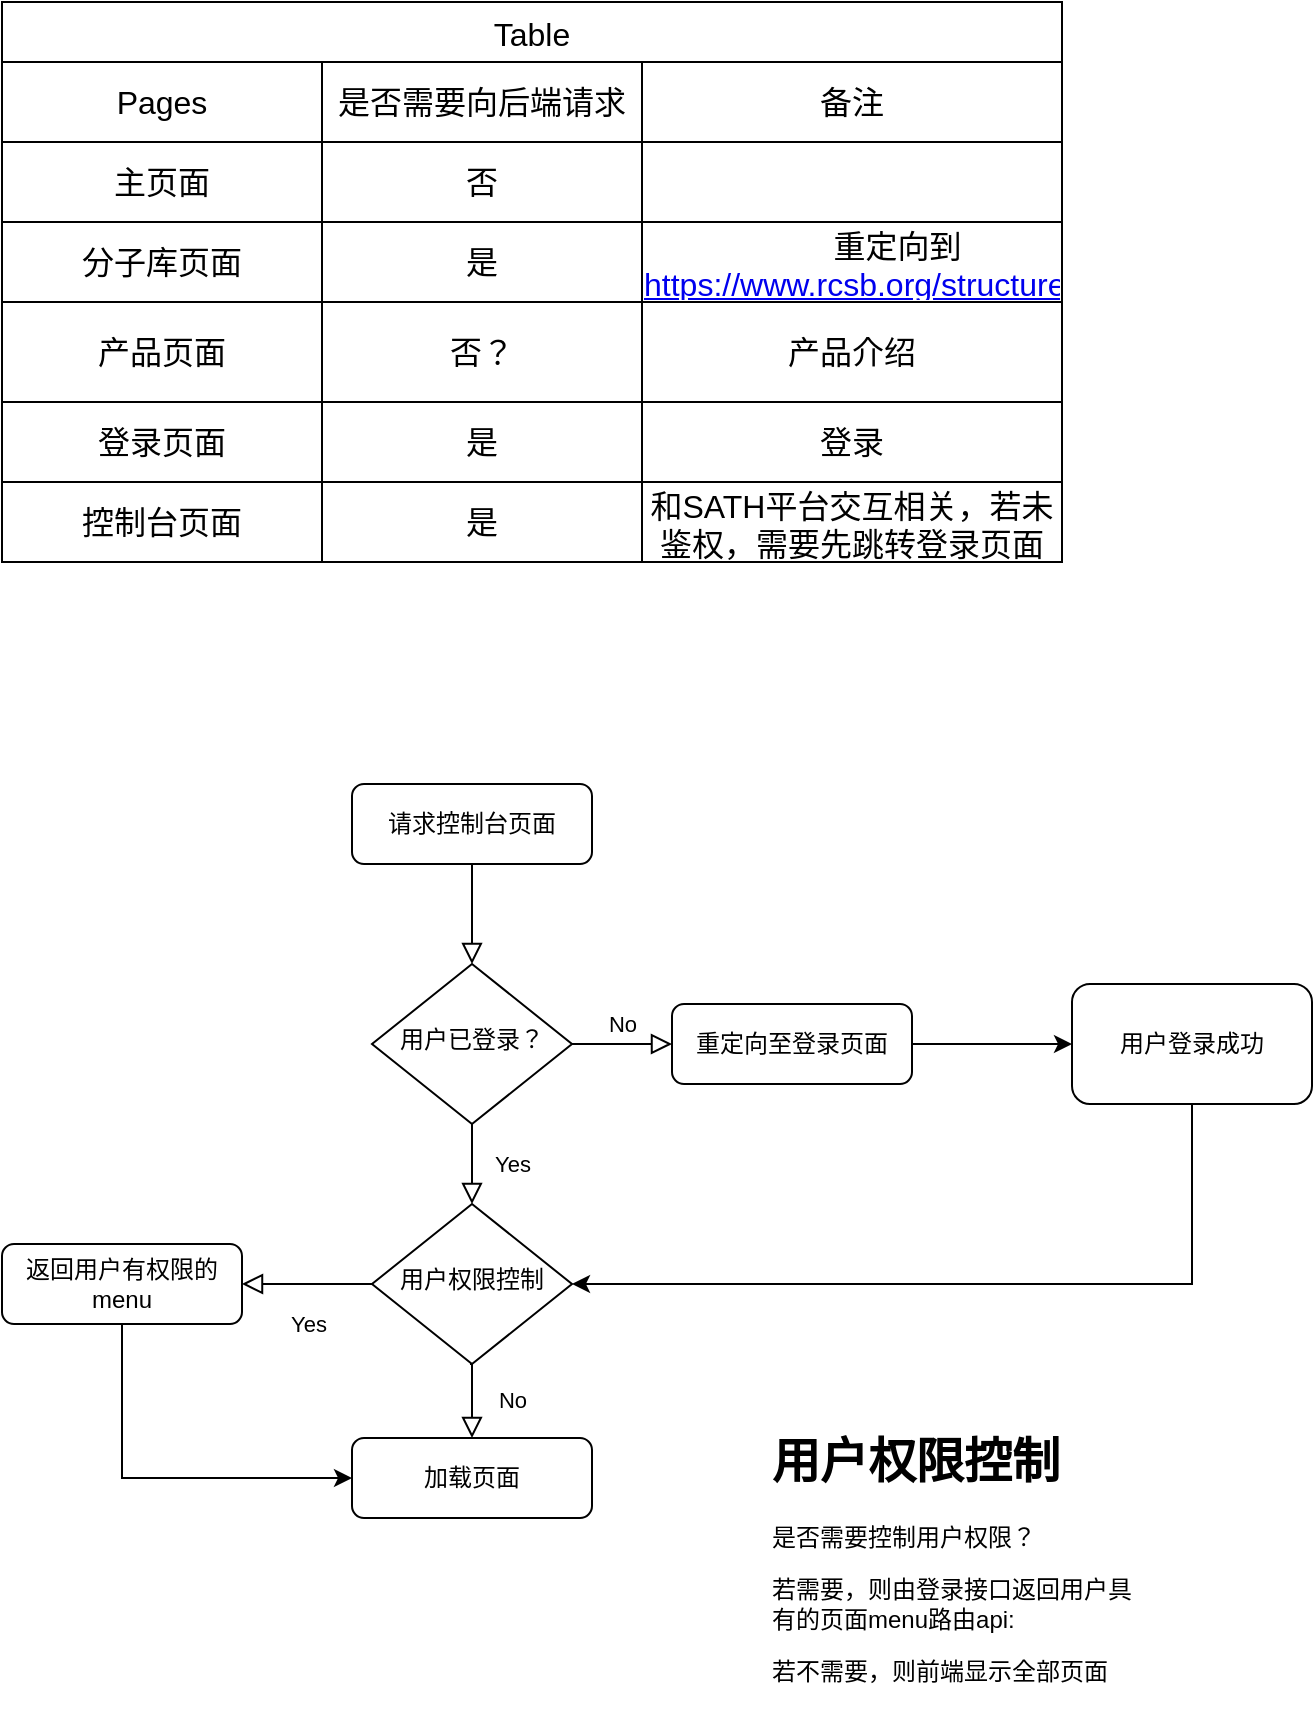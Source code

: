 <mxfile version="21.7.2" type="github">
  <diagram name="第 1 页" id="pu-yci3ryIJU3I6pywFl">
    <mxGraphModel dx="1050" dy="638" grid="1" gridSize="10" guides="1" tooltips="1" connect="1" arrows="1" fold="1" page="1" pageScale="1" pageWidth="827" pageHeight="1169" math="0" shadow="0">
      <root>
        <mxCell id="0" />
        <mxCell id="1" parent="0" />
        <mxCell id="Os3PzlcSdva7aXKXOIUQ-2" value="Table" style="shape=table;startSize=30;container=1;collapsible=0;childLayout=tableLayout;strokeColor=default;fontSize=16;" parent="1" vertex="1">
          <mxGeometry x="30" y="260" width="530" height="280.0" as="geometry" />
        </mxCell>
        <mxCell id="Os3PzlcSdva7aXKXOIUQ-3" value="" style="shape=tableRow;horizontal=0;startSize=0;swimlaneHead=0;swimlaneBody=0;strokeColor=inherit;top=0;left=0;bottom=0;right=0;collapsible=0;dropTarget=0;fillColor=none;points=[[0,0.5],[1,0.5]];portConstraint=eastwest;fontSize=16;" parent="Os3PzlcSdva7aXKXOIUQ-2" vertex="1">
          <mxGeometry y="30" width="530" height="40" as="geometry" />
        </mxCell>
        <mxCell id="Os3PzlcSdva7aXKXOIUQ-4" value="Pages" style="shape=partialRectangle;html=1;whiteSpace=wrap;connectable=0;strokeColor=inherit;overflow=hidden;fillColor=none;top=0;left=0;bottom=0;right=0;pointerEvents=1;fontSize=16;" parent="Os3PzlcSdva7aXKXOIUQ-3" vertex="1">
          <mxGeometry width="160" height="40" as="geometry">
            <mxRectangle width="160" height="40" as="alternateBounds" />
          </mxGeometry>
        </mxCell>
        <mxCell id="Os3PzlcSdva7aXKXOIUQ-6" value="是否需要向后端请求" style="shape=partialRectangle;html=1;whiteSpace=wrap;connectable=0;strokeColor=inherit;overflow=hidden;fillColor=none;top=0;left=0;bottom=0;right=0;pointerEvents=1;fontSize=16;" parent="Os3PzlcSdva7aXKXOIUQ-3" vertex="1">
          <mxGeometry x="160" width="160" height="40" as="geometry">
            <mxRectangle width="160" height="40" as="alternateBounds" />
          </mxGeometry>
        </mxCell>
        <mxCell id="Os3PzlcSdva7aXKXOIUQ-18" value="备注" style="shape=partialRectangle;html=1;whiteSpace=wrap;connectable=0;strokeColor=inherit;overflow=hidden;fillColor=none;top=0;left=0;bottom=0;right=0;pointerEvents=1;fontSize=16;" parent="Os3PzlcSdva7aXKXOIUQ-3" vertex="1">
          <mxGeometry x="320" width="210" height="40" as="geometry">
            <mxRectangle width="210" height="40" as="alternateBounds" />
          </mxGeometry>
        </mxCell>
        <mxCell id="Os3PzlcSdva7aXKXOIUQ-7" value="" style="shape=tableRow;horizontal=0;startSize=0;swimlaneHead=0;swimlaneBody=0;strokeColor=inherit;top=0;left=0;bottom=0;right=0;collapsible=0;dropTarget=0;fillColor=none;points=[[0,0.5],[1,0.5]];portConstraint=eastwest;fontSize=16;" parent="Os3PzlcSdva7aXKXOIUQ-2" vertex="1">
          <mxGeometry y="70" width="530" height="40" as="geometry" />
        </mxCell>
        <mxCell id="Os3PzlcSdva7aXKXOIUQ-8" value="主页面" style="shape=partialRectangle;html=1;whiteSpace=wrap;connectable=0;strokeColor=inherit;overflow=hidden;fillColor=none;top=0;left=0;bottom=0;right=0;pointerEvents=1;fontSize=16;" parent="Os3PzlcSdva7aXKXOIUQ-7" vertex="1">
          <mxGeometry width="160" height="40" as="geometry">
            <mxRectangle width="160" height="40" as="alternateBounds" />
          </mxGeometry>
        </mxCell>
        <mxCell id="Os3PzlcSdva7aXKXOIUQ-10" value="否" style="shape=partialRectangle;html=1;whiteSpace=wrap;connectable=0;strokeColor=inherit;overflow=hidden;fillColor=none;top=0;left=0;bottom=0;right=0;pointerEvents=1;fontSize=16;" parent="Os3PzlcSdva7aXKXOIUQ-7" vertex="1">
          <mxGeometry x="160" width="160" height="40" as="geometry">
            <mxRectangle width="160" height="40" as="alternateBounds" />
          </mxGeometry>
        </mxCell>
        <mxCell id="Os3PzlcSdva7aXKXOIUQ-19" style="shape=partialRectangle;html=1;whiteSpace=wrap;connectable=0;strokeColor=inherit;overflow=hidden;fillColor=none;top=0;left=0;bottom=0;right=0;pointerEvents=1;fontSize=16;" parent="Os3PzlcSdva7aXKXOIUQ-7" vertex="1">
          <mxGeometry x="320" width="210" height="40" as="geometry">
            <mxRectangle width="210" height="40" as="alternateBounds" />
          </mxGeometry>
        </mxCell>
        <mxCell id="Os3PzlcSdva7aXKXOIUQ-11" value="" style="shape=tableRow;horizontal=0;startSize=0;swimlaneHead=0;swimlaneBody=0;strokeColor=inherit;top=0;left=0;bottom=0;right=0;collapsible=0;dropTarget=0;fillColor=none;points=[[0,0.5],[1,0.5]];portConstraint=eastwest;fontSize=16;" parent="Os3PzlcSdva7aXKXOIUQ-2" vertex="1">
          <mxGeometry y="110" width="530" height="40" as="geometry" />
        </mxCell>
        <mxCell id="Os3PzlcSdva7aXKXOIUQ-12" value="分子库页面" style="shape=partialRectangle;html=1;whiteSpace=wrap;connectable=0;strokeColor=inherit;overflow=hidden;fillColor=none;top=0;left=0;bottom=0;right=0;pointerEvents=1;fontSize=16;" parent="Os3PzlcSdva7aXKXOIUQ-11" vertex="1">
          <mxGeometry width="160" height="40" as="geometry">
            <mxRectangle width="160" height="40" as="alternateBounds" />
          </mxGeometry>
        </mxCell>
        <mxCell id="Os3PzlcSdva7aXKXOIUQ-14" value="是" style="shape=partialRectangle;html=1;whiteSpace=wrap;connectable=0;strokeColor=inherit;overflow=hidden;fillColor=none;top=0;left=0;bottom=0;right=0;pointerEvents=1;fontSize=16;" parent="Os3PzlcSdva7aXKXOIUQ-11" vertex="1">
          <mxGeometry x="160" width="160" height="40" as="geometry">
            <mxRectangle width="160" height="40" as="alternateBounds" />
          </mxGeometry>
        </mxCell>
        <mxCell id="Os3PzlcSdva7aXKXOIUQ-20" value="重定向到&lt;a href=&quot;https://www.rcsb.org/structure/7T8X&quot;&gt;https://www.rcsb.org/structure/7T8X&lt;/a&gt;" style="shape=partialRectangle;html=1;whiteSpace=wrap;connectable=0;strokeColor=inherit;overflow=hidden;fillColor=none;top=0;left=0;bottom=0;right=0;pointerEvents=1;fontSize=16;" parent="Os3PzlcSdva7aXKXOIUQ-11" vertex="1">
          <mxGeometry x="320" width="210" height="40" as="geometry">
            <mxRectangle width="210" height="40" as="alternateBounds" />
          </mxGeometry>
        </mxCell>
        <mxCell id="Os3PzlcSdva7aXKXOIUQ-21" style="shape=tableRow;horizontal=0;startSize=0;swimlaneHead=0;swimlaneBody=0;strokeColor=inherit;top=0;left=0;bottom=0;right=0;collapsible=0;dropTarget=0;fillColor=none;points=[[0,0.5],[1,0.5]];portConstraint=eastwest;fontSize=16;" parent="Os3PzlcSdva7aXKXOIUQ-2" vertex="1">
          <mxGeometry y="150" width="530" height="50" as="geometry" />
        </mxCell>
        <mxCell id="Os3PzlcSdva7aXKXOIUQ-22" value="产品页面" style="shape=partialRectangle;html=1;whiteSpace=wrap;connectable=0;strokeColor=inherit;overflow=hidden;fillColor=none;top=0;left=0;bottom=0;right=0;pointerEvents=1;fontSize=16;" parent="Os3PzlcSdva7aXKXOIUQ-21" vertex="1">
          <mxGeometry width="160" height="50" as="geometry">
            <mxRectangle width="160" height="50" as="alternateBounds" />
          </mxGeometry>
        </mxCell>
        <mxCell id="Os3PzlcSdva7aXKXOIUQ-24" value="否？" style="shape=partialRectangle;html=1;whiteSpace=wrap;connectable=0;strokeColor=inherit;overflow=hidden;fillColor=none;top=0;left=0;bottom=0;right=0;pointerEvents=1;fontSize=16;" parent="Os3PzlcSdva7aXKXOIUQ-21" vertex="1">
          <mxGeometry x="160" width="160" height="50" as="geometry">
            <mxRectangle width="160" height="50" as="alternateBounds" />
          </mxGeometry>
        </mxCell>
        <mxCell id="Os3PzlcSdva7aXKXOIUQ-25" value="产品介绍" style="shape=partialRectangle;html=1;whiteSpace=wrap;connectable=0;strokeColor=inherit;overflow=hidden;fillColor=none;top=0;left=0;bottom=0;right=0;pointerEvents=1;fontSize=16;" parent="Os3PzlcSdva7aXKXOIUQ-21" vertex="1">
          <mxGeometry x="320" width="210" height="50" as="geometry">
            <mxRectangle width="210" height="50" as="alternateBounds" />
          </mxGeometry>
        </mxCell>
        <mxCell id="Os3PzlcSdva7aXKXOIUQ-26" style="shape=tableRow;horizontal=0;startSize=0;swimlaneHead=0;swimlaneBody=0;strokeColor=inherit;top=0;left=0;bottom=0;right=0;collapsible=0;dropTarget=0;fillColor=none;points=[[0,0.5],[1,0.5]];portConstraint=eastwest;fontSize=16;" parent="Os3PzlcSdva7aXKXOIUQ-2" vertex="1">
          <mxGeometry y="200" width="530" height="40" as="geometry" />
        </mxCell>
        <mxCell id="Os3PzlcSdva7aXKXOIUQ-27" value="登录页面" style="shape=partialRectangle;html=1;whiteSpace=wrap;connectable=0;strokeColor=inherit;overflow=hidden;fillColor=none;top=0;left=0;bottom=0;right=0;pointerEvents=1;fontSize=16;" parent="Os3PzlcSdva7aXKXOIUQ-26" vertex="1">
          <mxGeometry width="160" height="40" as="geometry">
            <mxRectangle width="160" height="40" as="alternateBounds" />
          </mxGeometry>
        </mxCell>
        <mxCell id="Os3PzlcSdva7aXKXOIUQ-29" value="是" style="shape=partialRectangle;html=1;whiteSpace=wrap;connectable=0;strokeColor=inherit;overflow=hidden;fillColor=none;top=0;left=0;bottom=0;right=0;pointerEvents=1;fontSize=16;" parent="Os3PzlcSdva7aXKXOIUQ-26" vertex="1">
          <mxGeometry x="160" width="160" height="40" as="geometry">
            <mxRectangle width="160" height="40" as="alternateBounds" />
          </mxGeometry>
        </mxCell>
        <mxCell id="Os3PzlcSdva7aXKXOIUQ-30" value="登录" style="shape=partialRectangle;html=1;whiteSpace=wrap;connectable=0;strokeColor=inherit;overflow=hidden;fillColor=none;top=0;left=0;bottom=0;right=0;pointerEvents=1;fontSize=16;" parent="Os3PzlcSdva7aXKXOIUQ-26" vertex="1">
          <mxGeometry x="320" width="210" height="40" as="geometry">
            <mxRectangle width="210" height="40" as="alternateBounds" />
          </mxGeometry>
        </mxCell>
        <mxCell id="Os3PzlcSdva7aXKXOIUQ-31" style="shape=tableRow;horizontal=0;startSize=0;swimlaneHead=0;swimlaneBody=0;strokeColor=inherit;top=0;left=0;bottom=0;right=0;collapsible=0;dropTarget=0;fillColor=none;points=[[0,0.5],[1,0.5]];portConstraint=eastwest;fontSize=16;" parent="Os3PzlcSdva7aXKXOIUQ-2" vertex="1">
          <mxGeometry y="240" width="530" height="40" as="geometry" />
        </mxCell>
        <mxCell id="Os3PzlcSdva7aXKXOIUQ-32" value="控制台页面" style="shape=partialRectangle;html=1;whiteSpace=wrap;connectable=0;strokeColor=inherit;overflow=hidden;fillColor=none;top=0;left=0;bottom=0;right=0;pointerEvents=1;fontSize=16;" parent="Os3PzlcSdva7aXKXOIUQ-31" vertex="1">
          <mxGeometry width="160" height="40" as="geometry">
            <mxRectangle width="160" height="40" as="alternateBounds" />
          </mxGeometry>
        </mxCell>
        <mxCell id="Os3PzlcSdva7aXKXOIUQ-34" value="是" style="shape=partialRectangle;html=1;whiteSpace=wrap;connectable=0;strokeColor=inherit;overflow=hidden;fillColor=none;top=0;left=0;bottom=0;right=0;pointerEvents=1;fontSize=16;" parent="Os3PzlcSdva7aXKXOIUQ-31" vertex="1">
          <mxGeometry x="160" width="160" height="40" as="geometry">
            <mxRectangle width="160" height="40" as="alternateBounds" />
          </mxGeometry>
        </mxCell>
        <mxCell id="Os3PzlcSdva7aXKXOIUQ-35" value="和SATH平台交互相关，若未鉴权，需要先跳转登录页面" style="shape=partialRectangle;html=1;whiteSpace=wrap;connectable=0;strokeColor=inherit;overflow=hidden;fillColor=none;top=0;left=0;bottom=0;right=0;pointerEvents=1;fontSize=16;" parent="Os3PzlcSdva7aXKXOIUQ-31" vertex="1">
          <mxGeometry x="320" width="210" height="40" as="geometry">
            <mxRectangle width="210" height="40" as="alternateBounds" />
          </mxGeometry>
        </mxCell>
        <mxCell id="Os3PzlcSdva7aXKXOIUQ-36" value="" style="rounded=0;html=1;jettySize=auto;orthogonalLoop=1;fontSize=11;endArrow=block;endFill=0;endSize=8;strokeWidth=1;shadow=0;labelBackgroundColor=none;edgeStyle=orthogonalEdgeStyle;" parent="1" source="Os3PzlcSdva7aXKXOIUQ-37" target="Os3PzlcSdva7aXKXOIUQ-40" edge="1">
          <mxGeometry relative="1" as="geometry" />
        </mxCell>
        <mxCell id="Os3PzlcSdva7aXKXOIUQ-37" value="请求控制台页面" style="rounded=1;whiteSpace=wrap;html=1;fontSize=12;glass=0;strokeWidth=1;shadow=0;" parent="1" vertex="1">
          <mxGeometry x="205" y="651" width="120" height="40" as="geometry" />
        </mxCell>
        <mxCell id="Os3PzlcSdva7aXKXOIUQ-38" value="Yes" style="rounded=0;html=1;jettySize=auto;orthogonalLoop=1;fontSize=11;endArrow=block;endFill=0;endSize=8;strokeWidth=1;shadow=0;labelBackgroundColor=none;edgeStyle=orthogonalEdgeStyle;" parent="1" source="Os3PzlcSdva7aXKXOIUQ-40" edge="1">
          <mxGeometry y="20" relative="1" as="geometry">
            <mxPoint as="offset" />
            <mxPoint x="265" y="861" as="targetPoint" />
          </mxGeometry>
        </mxCell>
        <mxCell id="Os3PzlcSdva7aXKXOIUQ-39" value="No" style="edgeStyle=orthogonalEdgeStyle;rounded=0;html=1;jettySize=auto;orthogonalLoop=1;fontSize=11;endArrow=block;endFill=0;endSize=8;strokeWidth=1;shadow=0;labelBackgroundColor=none;" parent="1" source="Os3PzlcSdva7aXKXOIUQ-40" target="Os3PzlcSdva7aXKXOIUQ-41" edge="1">
          <mxGeometry y="10" relative="1" as="geometry">
            <mxPoint as="offset" />
          </mxGeometry>
        </mxCell>
        <mxCell id="Os3PzlcSdva7aXKXOIUQ-40" value="用户已登录？" style="rhombus;whiteSpace=wrap;html=1;shadow=0;fontFamily=Helvetica;fontSize=12;align=center;strokeWidth=1;spacing=6;spacingTop=-4;" parent="1" vertex="1">
          <mxGeometry x="215" y="741" width="100" height="80" as="geometry" />
        </mxCell>
        <mxCell id="Os3PzlcSdva7aXKXOIUQ-51" value="" style="edgeStyle=orthogonalEdgeStyle;rounded=0;orthogonalLoop=1;jettySize=auto;html=1;" parent="1" source="Os3PzlcSdva7aXKXOIUQ-41" target="Os3PzlcSdva7aXKXOIUQ-50" edge="1">
          <mxGeometry relative="1" as="geometry" />
        </mxCell>
        <mxCell id="Os3PzlcSdva7aXKXOIUQ-41" value="重定向至登录页面" style="rounded=1;whiteSpace=wrap;html=1;fontSize=12;glass=0;strokeWidth=1;shadow=0;" parent="1" vertex="1">
          <mxGeometry x="365" y="761" width="120" height="40" as="geometry" />
        </mxCell>
        <mxCell id="Os3PzlcSdva7aXKXOIUQ-49" value="加载页面" style="rounded=1;whiteSpace=wrap;html=1;fontSize=12;glass=0;strokeWidth=1;shadow=0;" parent="1" vertex="1">
          <mxGeometry x="205" y="978" width="120" height="40" as="geometry" />
        </mxCell>
        <mxCell id="Os3PzlcSdva7aXKXOIUQ-65" style="edgeStyle=orthogonalEdgeStyle;rounded=0;orthogonalLoop=1;jettySize=auto;html=1;entryX=1;entryY=0.5;entryDx=0;entryDy=0;" parent="1" source="Os3PzlcSdva7aXKXOIUQ-50" target="Os3PzlcSdva7aXKXOIUQ-55" edge="1">
          <mxGeometry relative="1" as="geometry">
            <Array as="points">
              <mxPoint x="625" y="901" />
            </Array>
          </mxGeometry>
        </mxCell>
        <mxCell id="Os3PzlcSdva7aXKXOIUQ-50" value="用户登录成功" style="whiteSpace=wrap;html=1;rounded=1;glass=0;strokeWidth=1;shadow=0;" parent="1" vertex="1">
          <mxGeometry x="565" y="751" width="120" height="60" as="geometry" />
        </mxCell>
        <mxCell id="Os3PzlcSdva7aXKXOIUQ-55" value="用户权限控制" style="rhombus;whiteSpace=wrap;html=1;shadow=0;fontFamily=Helvetica;fontSize=12;align=center;strokeWidth=1;spacing=6;spacingTop=-4;" parent="1" vertex="1">
          <mxGeometry x="215" y="861" width="100" height="80" as="geometry" />
        </mxCell>
        <mxCell id="Os3PzlcSdva7aXKXOIUQ-61" value="No" style="rounded=0;html=1;jettySize=auto;orthogonalLoop=1;fontSize=11;endArrow=block;endFill=0;endSize=8;strokeWidth=1;shadow=0;labelBackgroundColor=none;edgeStyle=orthogonalEdgeStyle;exitX=0.5;exitY=1;exitDx=0;exitDy=0;entryX=0.5;entryY=0;entryDx=0;entryDy=0;" parent="1" target="Os3PzlcSdva7aXKXOIUQ-49" edge="1">
          <mxGeometry y="20" relative="1" as="geometry">
            <mxPoint as="offset" />
            <mxPoint x="264" y="941" as="sourcePoint" />
            <mxPoint x="274" y="978" as="targetPoint" />
          </mxGeometry>
        </mxCell>
        <mxCell id="Os3PzlcSdva7aXKXOIUQ-62" value="Yes" style="rounded=0;html=1;jettySize=auto;orthogonalLoop=1;fontSize=11;endArrow=block;endFill=0;endSize=8;strokeWidth=1;shadow=0;labelBackgroundColor=none;edgeStyle=orthogonalEdgeStyle;exitX=0;exitY=0.5;exitDx=0;exitDy=0;entryX=1;entryY=0.5;entryDx=0;entryDy=0;" parent="1" source="Os3PzlcSdva7aXKXOIUQ-55" target="Os3PzlcSdva7aXKXOIUQ-63" edge="1">
          <mxGeometry y="20" relative="1" as="geometry">
            <mxPoint as="offset" />
            <mxPoint x="275" y="875" as="sourcePoint" />
            <mxPoint x="275" y="915" as="targetPoint" />
          </mxGeometry>
        </mxCell>
        <mxCell id="Os3PzlcSdva7aXKXOIUQ-64" style="edgeStyle=orthogonalEdgeStyle;rounded=0;orthogonalLoop=1;jettySize=auto;html=1;exitX=0.5;exitY=1;exitDx=0;exitDy=0;entryX=0;entryY=0.5;entryDx=0;entryDy=0;" parent="1" source="Os3PzlcSdva7aXKXOIUQ-63" target="Os3PzlcSdva7aXKXOIUQ-49" edge="1">
          <mxGeometry relative="1" as="geometry" />
        </mxCell>
        <mxCell id="Os3PzlcSdva7aXKXOIUQ-63" value="返回用户有权限的menu" style="rounded=1;whiteSpace=wrap;html=1;fontSize=12;glass=0;strokeWidth=1;shadow=0;" parent="1" vertex="1">
          <mxGeometry x="30" y="881" width="120" height="40" as="geometry" />
        </mxCell>
        <mxCell id="Os3PzlcSdva7aXKXOIUQ-66" value="&lt;h1&gt;用户权限控制&lt;/h1&gt;&lt;p&gt;是否需要控制用户权限？&lt;/p&gt;&lt;p&gt;若需要，则由登录接口返回用户具有的页面menu路由api:&lt;/p&gt;&lt;p&gt;若不需要，则前端显示全部页面&lt;/p&gt;" style="text;html=1;strokeColor=none;fillColor=none;spacing=5;spacingTop=-20;whiteSpace=wrap;overflow=hidden;rounded=0;" parent="1" vertex="1">
          <mxGeometry x="410" y="970" width="190" height="149" as="geometry" />
        </mxCell>
      </root>
    </mxGraphModel>
  </diagram>
</mxfile>
